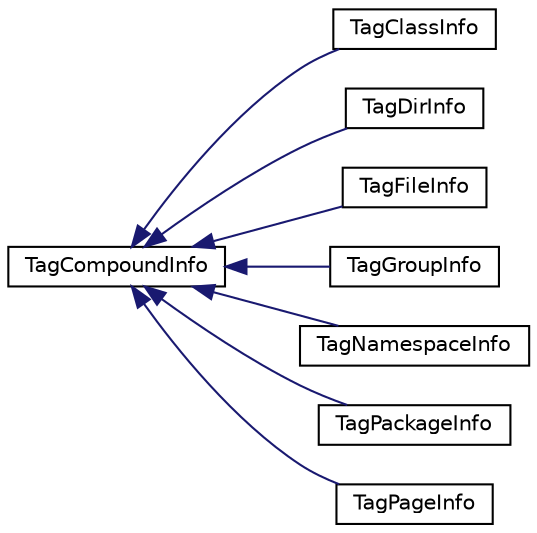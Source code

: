 digraph "Graphical Class Hierarchy"
{
 // INTERACTIVE_SVG=YES
 // LATEX_PDF_SIZE
  edge [fontname="Helvetica",fontsize="10",labelfontname="Helvetica",labelfontsize="10"];
  node [fontname="Helvetica",fontsize="10",shape=record];
  rankdir="LR";
  Node0 [label="TagCompoundInfo",height=0.2,width=0.4,color="black", fillcolor="white", style="filled",URL="$d6/d4b/class_tag_compound_info.html",tooltip="Base class for all compound types."];
  Node0 -> Node1 [dir="back",color="midnightblue",fontsize="10",style="solid",fontname="Helvetica"];
  Node1 [label="TagClassInfo",height=0.2,width=0.4,color="black", fillcolor="white", style="filled",URL="$d3/d0c/class_tag_class_info.html",tooltip="Container for class specific info that can be read from a tagfile."];
  Node0 -> Node2 [dir="back",color="midnightblue",fontsize="10",style="solid",fontname="Helvetica"];
  Node2 [label="TagDirInfo",height=0.2,width=0.4,color="black", fillcolor="white", style="filled",URL="$d8/d0d/class_tag_dir_info.html",tooltip="Container for directory specific info that can be read from a tagfile."];
  Node0 -> Node3 [dir="back",color="midnightblue",fontsize="10",style="solid",fontname="Helvetica"];
  Node3 [label="TagFileInfo",height=0.2,width=0.4,color="black", fillcolor="white", style="filled",URL="$dc/dc1/class_tag_file_info.html",tooltip="Container for file specific info that can be read from a tagfile."];
  Node0 -> Node4 [dir="back",color="midnightblue",fontsize="10",style="solid",fontname="Helvetica"];
  Node4 [label="TagGroupInfo",height=0.2,width=0.4,color="black", fillcolor="white", style="filled",URL="$d6/d52/class_tag_group_info.html",tooltip="Container for group specific info that can be read from a tagfile."];
  Node0 -> Node5 [dir="back",color="midnightblue",fontsize="10",style="solid",fontname="Helvetica"];
  Node5 [label="TagNamespaceInfo",height=0.2,width=0.4,color="black", fillcolor="white", style="filled",URL="$d5/dad/class_tag_namespace_info.html",tooltip="Container for namespace specific info that can be read from a tagfile."];
  Node0 -> Node6 [dir="back",color="midnightblue",fontsize="10",style="solid",fontname="Helvetica"];
  Node6 [label="TagPackageInfo",height=0.2,width=0.4,color="black", fillcolor="white", style="filled",URL="$d3/d48/class_tag_package_info.html",tooltip="Container for package specific info that can be read from a tagfile."];
  Node0 -> Node7 [dir="back",color="midnightblue",fontsize="10",style="solid",fontname="Helvetica"];
  Node7 [label="TagPageInfo",height=0.2,width=0.4,color="black", fillcolor="white", style="filled",URL="$d7/d5c/class_tag_page_info.html",tooltip="Container for page specific info that can be read from a tagfile."];
}
